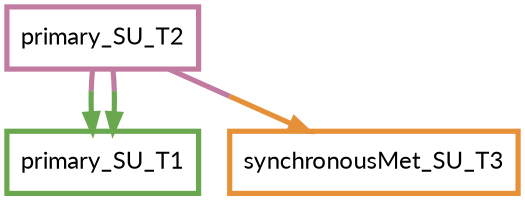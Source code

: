 digraph  {
dpi=600;size=3.5;
primary_SU_T1 [color="#6aa84fff", fillcolor=white, fontname=Lato, penwidth="3.0", shape=box];
primary_SU_T2 [color="#c27ba0ff", fillcolor=white, fontname=Lato, penwidth="3.0", shape=box];
synchronousMet_SU_T3 [color="#e69138ff", fillcolor=white, fontname=Lato, penwidth="3.0", shape=box];
primary_SU_T2 -> primary_SU_T1  [color="#c27ba0ff;0.5:#6aa84fff", key=0, penwidth=3];
primary_SU_T2 -> primary_SU_T1  [color="#c27ba0ff;0.5:#6aa84fff", key=1, penwidth=3];
primary_SU_T2 -> synchronousMet_SU_T3  [color="#c27ba0ff;0.5:#e69138ff", key=0, penwidth=3];
}
